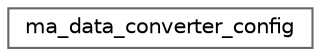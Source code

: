digraph "Graphical Class Hierarchy"
{
 // LATEX_PDF_SIZE
  bgcolor="transparent";
  edge [fontname=Helvetica,fontsize=10,labelfontname=Helvetica,labelfontsize=10];
  node [fontname=Helvetica,fontsize=10,shape=box,height=0.2,width=0.4];
  rankdir="LR";
  Node0 [id="Node000000",label="ma_data_converter_config",height=0.2,width=0.4,color="grey40", fillcolor="white", style="filled",URL="$structma__data__converter__config.html",tooltip=" "];
}
